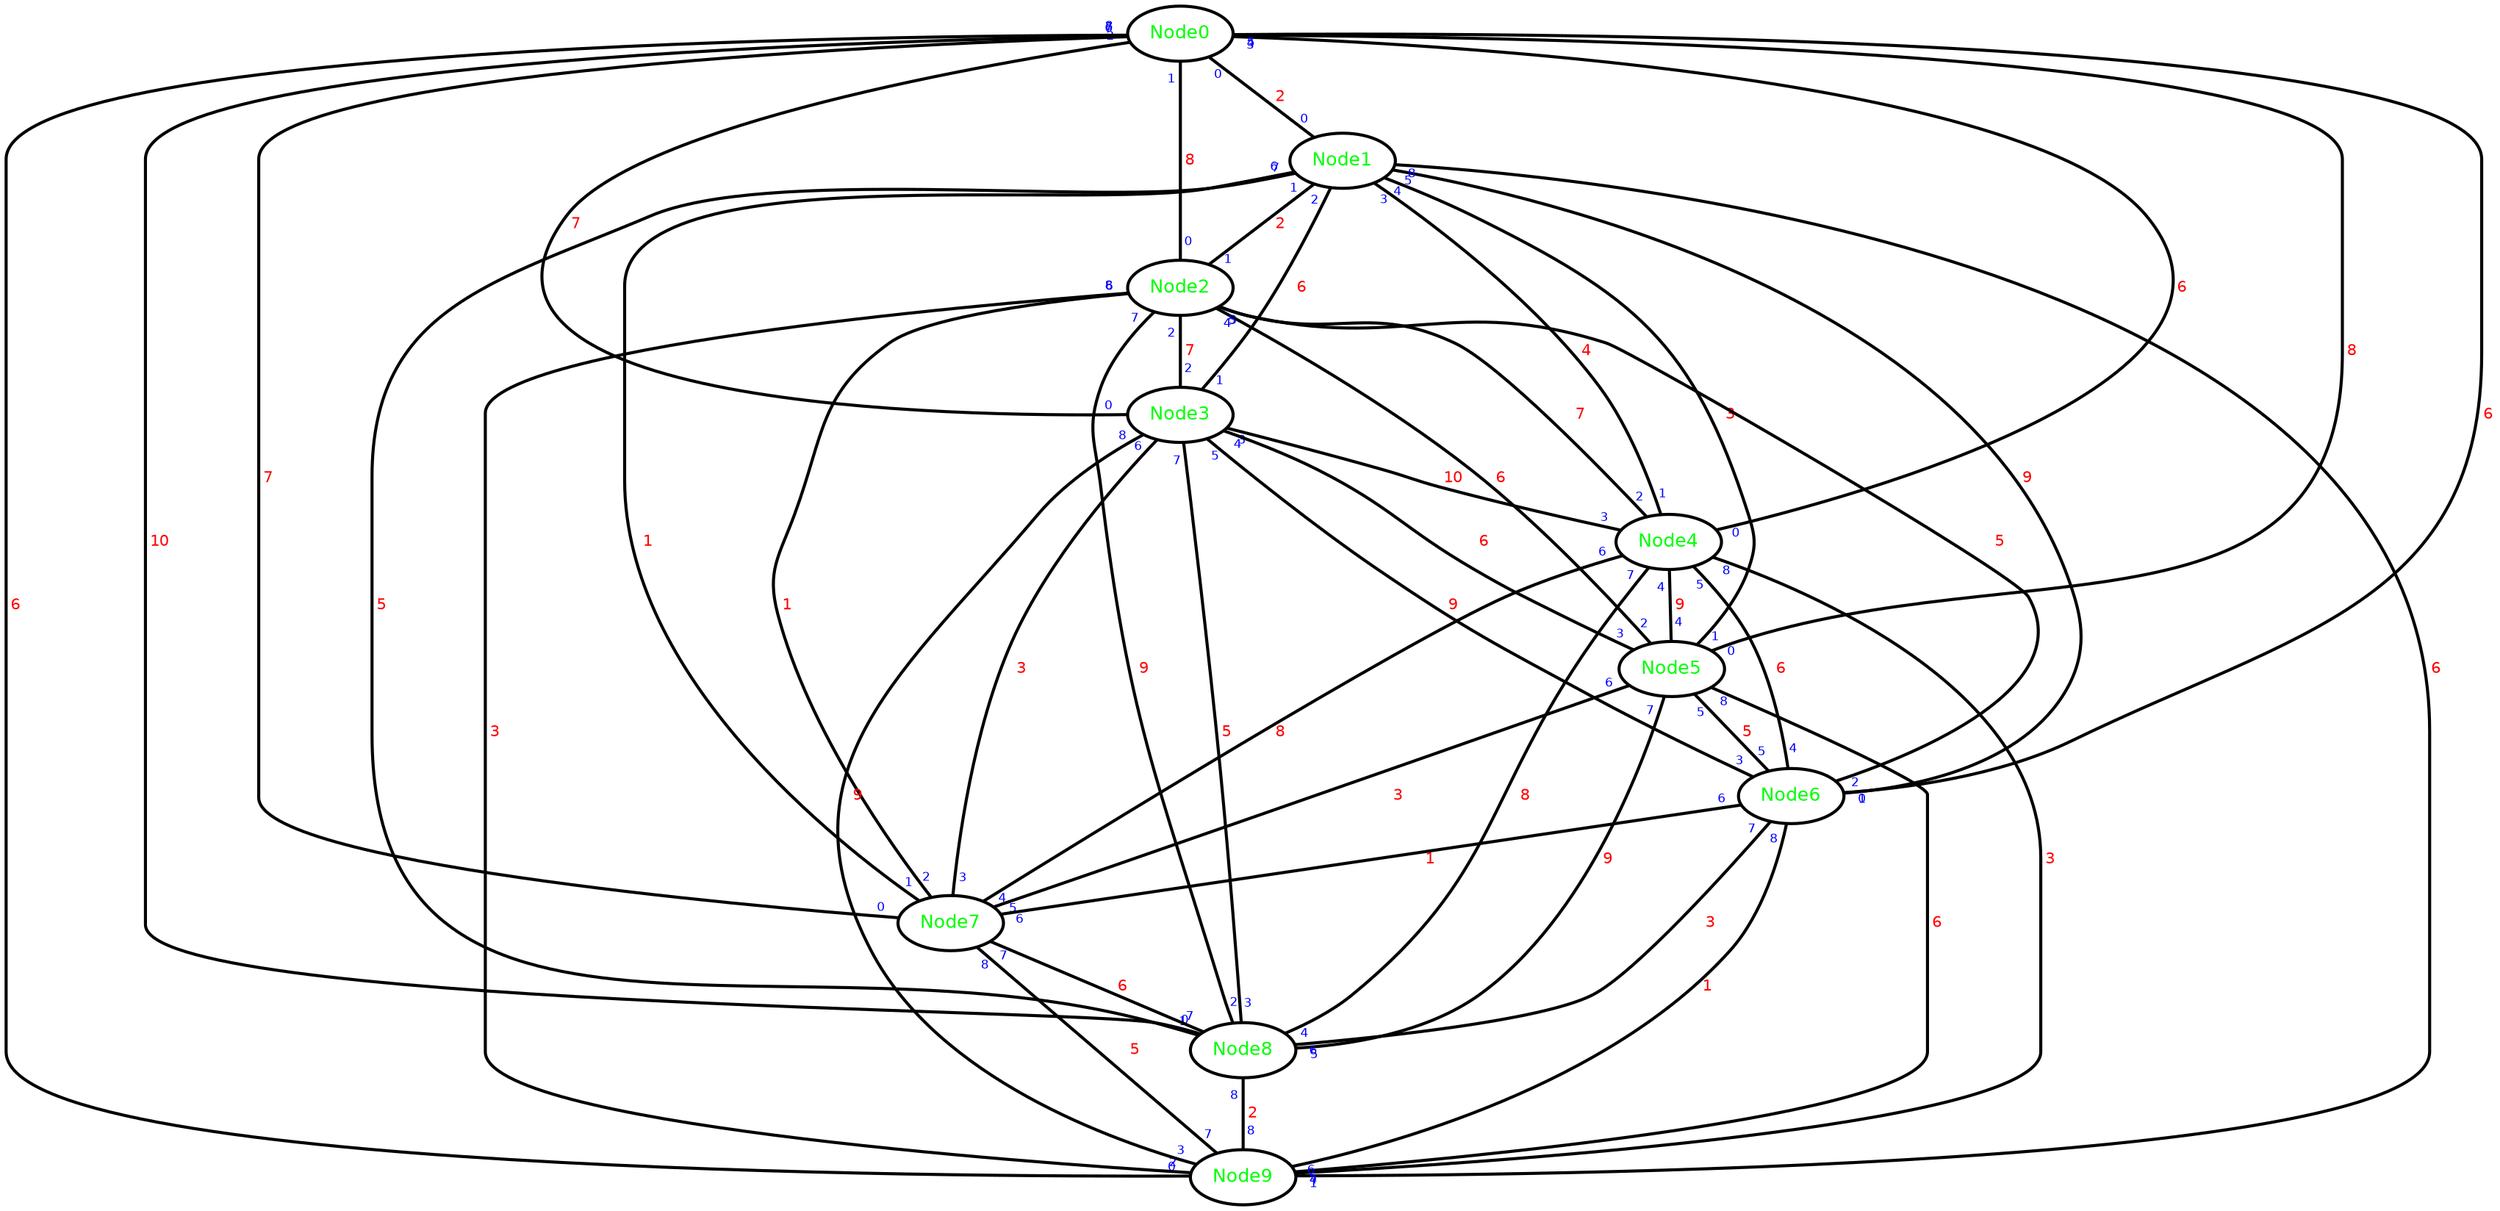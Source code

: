 // Number of switches: 10
// Ports/Switch: 25
// Network Connectivity: 
// ----------------------------------------------------------
graph topology {
  nodesep=0.5
  node[fontname=Helvetica,fontsize=12,fontcolor=green]
  edge[fontname=Helvetica,fontsize=10,fontcolor=red]
  Node0[style=bold]
  Node1[style=bold]
  Node2[style=bold]
  Node3[style=bold]
  Node4[style=bold]
  Node5[style=bold]
  Node6[style=bold]
  Node7[style=bold]
  Node8[style=bold]
  Node9[style=bold]
// Node 0
  // Port 0 is connected to port 0 on node 1 with cost 2.
  Node0 -- Node1 [headlabel="0", taillabel="0", label=" 2", labelfontname=Helvetica, labelfontcolor=blue, labelfontsize=8, style=bold, labeldistance=1.3]
  // Port 1 is connected to port 0 on node 2 with cost 8.
  Node0 -- Node2 [headlabel="0", taillabel="1", label=" 8", labelfontname=Helvetica, labelfontcolor=blue, labelfontsize=8, style=bold, labeldistance=1.3]
  // Port 2 is connected to port 0 on node 3 with cost 7.
  Node0 -- Node3 [headlabel="0", taillabel="2", label=" 7", labelfontname=Helvetica, labelfontcolor=blue, labelfontsize=8, style=bold, labeldistance=1.3]
  // Port 3 is connected to port 0 on node 4 with cost 6.
  Node0 -- Node4 [headlabel="0", taillabel="3", label=" 6", labelfontname=Helvetica, labelfontcolor=blue, labelfontsize=8, style=bold, labeldistance=1.3]
  // Port 4 is connected to port 0 on node 5 with cost 8.
  Node0 -- Node5 [headlabel="0", taillabel="4", label=" 8", labelfontname=Helvetica, labelfontcolor=blue, labelfontsize=8, style=bold, labeldistance=1.3]
  // Port 5 is connected to port 0 on node 6 with cost 6.
  Node0 -- Node6 [headlabel="0", taillabel="5", label=" 6", labelfontname=Helvetica, labelfontcolor=blue, labelfontsize=8, style=bold, labeldistance=1.3]
  // Port 6 is connected to port 0 on node 7 with cost 7.
  Node0 -- Node7 [headlabel="0", taillabel="6", label=" 7", labelfontname=Helvetica, labelfontcolor=blue, labelfontsize=8, style=bold, labeldistance=1.3]
  // Port 7 is connected to port 0 on node 8 with cost 10.
  Node0 -- Node8 [headlabel="0", taillabel="7", label=" 10", labelfontname=Helvetica, labelfontcolor=blue, labelfontsize=8, style=bold, labeldistance=1.3]
  // Port 8 is connected to port 0 on node 9 with cost 6.
  Node0 -- Node9 [headlabel="0", taillabel="8", label=" 6", labelfontname=Helvetica, labelfontcolor=blue, labelfontsize=8, style=bold, labeldistance=1.3]
  // Port 9 is not connected.
  // Port 10 is not connected.
  // Port 11 is not connected.
  // Port 12 is not connected.
  // Port 13 is not connected.
  // Port 14 is not connected.
  // Port 15 is not connected.
  // Port 16 is not connected.
  // Port 17 is not connected.
  // Port 18 is not connected.
  // Port 19 is not connected.
  // Port 20 is not connected.
  // Port 21 is not connected.
  // Port 22 is not connected.
  // Port 23 is not connected.
  // Port 24 is not connected.
// Node 1
  // Port 0 is connected to port 0 on node 0 with cost 2.
  // Port 1 is connected to port 1 on node 2 with cost 2.
  Node1 -- Node2 [headlabel="1", taillabel="1", label=" 2", labelfontname=Helvetica, labelfontcolor=blue, labelfontsize=8, style=bold, labeldistance=1.3]
  // Port 2 is connected to port 1 on node 3 with cost 6.
  Node1 -- Node3 [headlabel="1", taillabel="2", label=" 6", labelfontname=Helvetica, labelfontcolor=blue, labelfontsize=8, style=bold, labeldistance=1.3]
  // Port 3 is connected to port 1 on node 4 with cost 4.
  Node1 -- Node4 [headlabel="1", taillabel="3", label=" 4", labelfontname=Helvetica, labelfontcolor=blue, labelfontsize=8, style=bold, labeldistance=1.3]
  // Port 4 is connected to port 1 on node 5 with cost 3.
  Node1 -- Node5 [headlabel="1", taillabel="4", label=" 3", labelfontname=Helvetica, labelfontcolor=blue, labelfontsize=8, style=bold, labeldistance=1.3]
  // Port 5 is connected to port 1 on node 6 with cost 9.
  Node1 -- Node6 [headlabel="1", taillabel="5", label=" 9", labelfontname=Helvetica, labelfontcolor=blue, labelfontsize=8, style=bold, labeldistance=1.3]
  // Port 6 is connected to port 1 on node 7 with cost 1.
  Node1 -- Node7 [headlabel="1", taillabel="6", label=" 1", labelfontname=Helvetica, labelfontcolor=blue, labelfontsize=8, style=bold, labeldistance=1.3]
  // Port 7 is connected to port 1 on node 8 with cost 5.
  Node1 -- Node8 [headlabel="1", taillabel="7", label=" 5", labelfontname=Helvetica, labelfontcolor=blue, labelfontsize=8, style=bold, labeldistance=1.3]
  // Port 8 is connected to port 1 on node 9 with cost 6.
  Node1 -- Node9 [headlabel="1", taillabel="8", label=" 6", labelfontname=Helvetica, labelfontcolor=blue, labelfontsize=8, style=bold, labeldistance=1.3]
  // Port 9 is not connected.
  // Port 10 is not connected.
  // Port 11 is not connected.
  // Port 12 is not connected.
  // Port 13 is not connected.
  // Port 14 is not connected.
  // Port 15 is not connected.
  // Port 16 is not connected.
  // Port 17 is not connected.
  // Port 18 is not connected.
  // Port 19 is not connected.
  // Port 20 is not connected.
  // Port 21 is not connected.
  // Port 22 is not connected.
  // Port 23 is not connected.
  // Port 24 is not connected.
// Node 2
  // Port 0 is connected to port 1 on node 0 with cost 8.
  // Port 1 is connected to port 1 on node 1 with cost 2.
  // Port 2 is connected to port 2 on node 3 with cost 7.
  Node2 -- Node3 [headlabel="2", taillabel="2", label=" 7", labelfontname=Helvetica, labelfontcolor=blue, labelfontsize=8, style=bold, labeldistance=1.3]
  // Port 3 is connected to port 2 on node 4 with cost 7.
  Node2 -- Node4 [headlabel="2", taillabel="3", label=" 7", labelfontname=Helvetica, labelfontcolor=blue, labelfontsize=8, style=bold, labeldistance=1.3]
  // Port 4 is connected to port 2 on node 5 with cost 6.
  Node2 -- Node5 [headlabel="2", taillabel="4", label=" 6", labelfontname=Helvetica, labelfontcolor=blue, labelfontsize=8, style=bold, labeldistance=1.3]
  // Port 5 is connected to port 2 on node 6 with cost 5.
  Node2 -- Node6 [headlabel="2", taillabel="5", label=" 5", labelfontname=Helvetica, labelfontcolor=blue, labelfontsize=8, style=bold, labeldistance=1.3]
  // Port 6 is connected to port 2 on node 7 with cost 1.
  Node2 -- Node7 [headlabel="2", taillabel="6", label=" 1", labelfontname=Helvetica, labelfontcolor=blue, labelfontsize=8, style=bold, labeldistance=1.3]
  // Port 7 is connected to port 2 on node 8 with cost 9.
  Node2 -- Node8 [headlabel="2", taillabel="7", label=" 9", labelfontname=Helvetica, labelfontcolor=blue, labelfontsize=8, style=bold, labeldistance=1.3]
  // Port 8 is connected to port 2 on node 9 with cost 3.
  Node2 -- Node9 [headlabel="2", taillabel="8", label=" 3", labelfontname=Helvetica, labelfontcolor=blue, labelfontsize=8, style=bold, labeldistance=1.3]
  // Port 9 is not connected.
  // Port 10 is not connected.
  // Port 11 is not connected.
  // Port 12 is not connected.
  // Port 13 is not connected.
  // Port 14 is not connected.
  // Port 15 is not connected.
  // Port 16 is not connected.
  // Port 17 is not connected.
  // Port 18 is not connected.
  // Port 19 is not connected.
  // Port 20 is not connected.
  // Port 21 is not connected.
  // Port 22 is not connected.
  // Port 23 is not connected.
  // Port 24 is not connected.
// Node 3
  // Port 0 is connected to port 2 on node 0 with cost 7.
  // Port 1 is connected to port 2 on node 1 with cost 6.
  // Port 2 is connected to port 2 on node 2 with cost 7.
  // Port 3 is connected to port 3 on node 4 with cost 10.
  Node3 -- Node4 [headlabel="3", taillabel="3", label=" 10", labelfontname=Helvetica, labelfontcolor=blue, labelfontsize=8, style=bold, labeldistance=1.3]
  // Port 4 is connected to port 3 on node 5 with cost 6.
  Node3 -- Node5 [headlabel="3", taillabel="4", label=" 6", labelfontname=Helvetica, labelfontcolor=blue, labelfontsize=8, style=bold, labeldistance=1.3]
  // Port 5 is connected to port 3 on node 6 with cost 9.
  Node3 -- Node6 [headlabel="3", taillabel="5", label=" 9", labelfontname=Helvetica, labelfontcolor=blue, labelfontsize=8, style=bold, labeldistance=1.3]
  // Port 6 is connected to port 3 on node 7 with cost 3.
  Node3 -- Node7 [headlabel="3", taillabel="6", label=" 3", labelfontname=Helvetica, labelfontcolor=blue, labelfontsize=8, style=bold, labeldistance=1.3]
  // Port 7 is connected to port 3 on node 8 with cost 5.
  Node3 -- Node8 [headlabel="3", taillabel="7", label=" 5", labelfontname=Helvetica, labelfontcolor=blue, labelfontsize=8, style=bold, labeldistance=1.3]
  // Port 8 is connected to port 3 on node 9 with cost 9.
  Node3 -- Node9 [headlabel="3", taillabel="8", label=" 9", labelfontname=Helvetica, labelfontcolor=blue, labelfontsize=8, style=bold, labeldistance=1.3]
  // Port 9 is not connected.
  // Port 10 is not connected.
  // Port 11 is not connected.
  // Port 12 is not connected.
  // Port 13 is not connected.
  // Port 14 is not connected.
  // Port 15 is not connected.
  // Port 16 is not connected.
  // Port 17 is not connected.
  // Port 18 is not connected.
  // Port 19 is not connected.
  // Port 20 is not connected.
  // Port 21 is not connected.
  // Port 22 is not connected.
  // Port 23 is not connected.
  // Port 24 is not connected.
// Node 4
  // Port 0 is connected to port 3 on node 0 with cost 6.
  // Port 1 is connected to port 3 on node 1 with cost 4.
  // Port 2 is connected to port 3 on node 2 with cost 7.
  // Port 3 is connected to port 3 on node 3 with cost 10.
  // Port 4 is connected to port 4 on node 5 with cost 9.
  Node4 -- Node5 [headlabel="4", taillabel="4", label=" 9", labelfontname=Helvetica, labelfontcolor=blue, labelfontsize=8, style=bold, labeldistance=1.3]
  // Port 5 is connected to port 4 on node 6 with cost 6.
  Node4 -- Node6 [headlabel="4", taillabel="5", label=" 6", labelfontname=Helvetica, labelfontcolor=blue, labelfontsize=8, style=bold, labeldistance=1.3]
  // Port 6 is connected to port 4 on node 7 with cost 8.
  Node4 -- Node7 [headlabel="4", taillabel="6", label=" 8", labelfontname=Helvetica, labelfontcolor=blue, labelfontsize=8, style=bold, labeldistance=1.3]
  // Port 7 is connected to port 4 on node 8 with cost 8.
  Node4 -- Node8 [headlabel="4", taillabel="7", label=" 8", labelfontname=Helvetica, labelfontcolor=blue, labelfontsize=8, style=bold, labeldistance=1.3]
  // Port 8 is connected to port 4 on node 9 with cost 3.
  Node4 -- Node9 [headlabel="4", taillabel="8", label=" 3", labelfontname=Helvetica, labelfontcolor=blue, labelfontsize=8, style=bold, labeldistance=1.3]
  // Port 9 is not connected.
  // Port 10 is not connected.
  // Port 11 is not connected.
  // Port 12 is not connected.
  // Port 13 is not connected.
  // Port 14 is not connected.
  // Port 15 is not connected.
  // Port 16 is not connected.
  // Port 17 is not connected.
  // Port 18 is not connected.
  // Port 19 is not connected.
  // Port 20 is not connected.
  // Port 21 is not connected.
  // Port 22 is not connected.
  // Port 23 is not connected.
  // Port 24 is not connected.
// Node 5
  // Port 0 is connected to port 4 on node 0 with cost 8.
  // Port 1 is connected to port 4 on node 1 with cost 3.
  // Port 2 is connected to port 4 on node 2 with cost 6.
  // Port 3 is connected to port 4 on node 3 with cost 6.
  // Port 4 is connected to port 4 on node 4 with cost 9.
  // Port 5 is connected to port 5 on node 6 with cost 5.
  Node5 -- Node6 [headlabel="5", taillabel="5", label=" 5", labelfontname=Helvetica, labelfontcolor=blue, labelfontsize=8, style=bold, labeldistance=1.3]
  // Port 6 is connected to port 5 on node 7 with cost 3.
  Node5 -- Node7 [headlabel="5", taillabel="6", label=" 3", labelfontname=Helvetica, labelfontcolor=blue, labelfontsize=8, style=bold, labeldistance=1.3]
  // Port 7 is connected to port 5 on node 8 with cost 9.
  Node5 -- Node8 [headlabel="5", taillabel="7", label=" 9", labelfontname=Helvetica, labelfontcolor=blue, labelfontsize=8, style=bold, labeldistance=1.3]
  // Port 8 is connected to port 5 on node 9 with cost 6.
  Node5 -- Node9 [headlabel="5", taillabel="8", label=" 6", labelfontname=Helvetica, labelfontcolor=blue, labelfontsize=8, style=bold, labeldistance=1.3]
  // Port 9 is not connected.
  // Port 10 is not connected.
  // Port 11 is not connected.
  // Port 12 is not connected.
  // Port 13 is not connected.
  // Port 14 is not connected.
  // Port 15 is not connected.
  // Port 16 is not connected.
  // Port 17 is not connected.
  // Port 18 is not connected.
  // Port 19 is not connected.
  // Port 20 is not connected.
  // Port 21 is not connected.
  // Port 22 is not connected.
  // Port 23 is not connected.
  // Port 24 is not connected.
// Node 6
  // Port 0 is connected to port 5 on node 0 with cost 6.
  // Port 1 is connected to port 5 on node 1 with cost 9.
  // Port 2 is connected to port 5 on node 2 with cost 5.
  // Port 3 is connected to port 5 on node 3 with cost 9.
  // Port 4 is connected to port 5 on node 4 with cost 6.
  // Port 5 is connected to port 5 on node 5 with cost 5.
  // Port 6 is connected to port 6 on node 7 with cost 1.
  Node6 -- Node7 [headlabel="6", taillabel="6", label=" 1", labelfontname=Helvetica, labelfontcolor=blue, labelfontsize=8, style=bold, labeldistance=1.3]
  // Port 7 is connected to port 6 on node 8 with cost 3.
  Node6 -- Node8 [headlabel="6", taillabel="7", label=" 3", labelfontname=Helvetica, labelfontcolor=blue, labelfontsize=8, style=bold, labeldistance=1.3]
  // Port 8 is connected to port 6 on node 9 with cost 1.
  Node6 -- Node9 [headlabel="6", taillabel="8", label=" 1", labelfontname=Helvetica, labelfontcolor=blue, labelfontsize=8, style=bold, labeldistance=1.3]
  // Port 9 is not connected.
  // Port 10 is not connected.
  // Port 11 is not connected.
  // Port 12 is not connected.
  // Port 13 is not connected.
  // Port 14 is not connected.
  // Port 15 is not connected.
  // Port 16 is not connected.
  // Port 17 is not connected.
  // Port 18 is not connected.
  // Port 19 is not connected.
  // Port 20 is not connected.
  // Port 21 is not connected.
  // Port 22 is not connected.
  // Port 23 is not connected.
  // Port 24 is not connected.
// Node 7
  // Port 0 is connected to port 6 on node 0 with cost 7.
  // Port 1 is connected to port 6 on node 1 with cost 1.
  // Port 2 is connected to port 6 on node 2 with cost 1.
  // Port 3 is connected to port 6 on node 3 with cost 3.
  // Port 4 is connected to port 6 on node 4 with cost 8.
  // Port 5 is connected to port 6 on node 5 with cost 3.
  // Port 6 is connected to port 6 on node 6 with cost 1.
  // Port 7 is connected to port 7 on node 8 with cost 6.
  Node7 -- Node8 [headlabel="7", taillabel="7", label=" 6", labelfontname=Helvetica, labelfontcolor=blue, labelfontsize=8, style=bold, labeldistance=1.3]
  // Port 8 is connected to port 7 on node 9 with cost 5.
  Node7 -- Node9 [headlabel="7", taillabel="8", label=" 5", labelfontname=Helvetica, labelfontcolor=blue, labelfontsize=8, style=bold, labeldistance=1.3]
  // Port 9 is not connected.
  // Port 10 is not connected.
  // Port 11 is not connected.
  // Port 12 is not connected.
  // Port 13 is not connected.
  // Port 14 is not connected.
  // Port 15 is not connected.
  // Port 16 is not connected.
  // Port 17 is not connected.
  // Port 18 is not connected.
  // Port 19 is not connected.
  // Port 20 is not connected.
  // Port 21 is not connected.
  // Port 22 is not connected.
  // Port 23 is not connected.
  // Port 24 is not connected.
// Node 8
  // Port 0 is connected to port 7 on node 0 with cost 10.
  // Port 1 is connected to port 7 on node 1 with cost 5.
  // Port 2 is connected to port 7 on node 2 with cost 9.
  // Port 3 is connected to port 7 on node 3 with cost 5.
  // Port 4 is connected to port 7 on node 4 with cost 8.
  // Port 5 is connected to port 7 on node 5 with cost 9.
  // Port 6 is connected to port 7 on node 6 with cost 3.
  // Port 7 is connected to port 7 on node 7 with cost 6.
  // Port 8 is connected to port 8 on node 9 with cost 2.
  Node8 -- Node9 [headlabel="8", taillabel="8", label=" 2", labelfontname=Helvetica, labelfontcolor=blue, labelfontsize=8, style=bold, labeldistance=1.3]
  // Port 9 is not connected.
  // Port 10 is not connected.
  // Port 11 is not connected.
  // Port 12 is not connected.
  // Port 13 is not connected.
  // Port 14 is not connected.
  // Port 15 is not connected.
  // Port 16 is not connected.
  // Port 17 is not connected.
  // Port 18 is not connected.
  // Port 19 is not connected.
  // Port 20 is not connected.
  // Port 21 is not connected.
  // Port 22 is not connected.
  // Port 23 is not connected.
  // Port 24 is not connected.
// Node 9
  // Port 0 is connected to port 8 on node 0 with cost 6.
  // Port 1 is connected to port 8 on node 1 with cost 6.
  // Port 2 is connected to port 8 on node 2 with cost 3.
  // Port 3 is connected to port 8 on node 3 with cost 9.
  // Port 4 is connected to port 8 on node 4 with cost 3.
  // Port 5 is connected to port 8 on node 5 with cost 6.
  // Port 6 is connected to port 8 on node 6 with cost 1.
  // Port 7 is connected to port 8 on node 7 with cost 5.
  // Port 8 is connected to port 8 on node 8 with cost 2.
  // Port 9 is not connected.
  // Port 10 is not connected.
  // Port 11 is not connected.
  // Port 12 is not connected.
  // Port 13 is not connected.
  // Port 14 is not connected.
  // Port 15 is not connected.
  // Port 16 is not connected.
  // Port 17 is not connected.
  // Port 18 is not connected.
  // Port 19 is not connected.
  // Port 20 is not connected.
  // Port 21 is not connected.
  // Port 22 is not connected.
  // Port 23 is not connected.
  // Port 24 is not connected.
}
